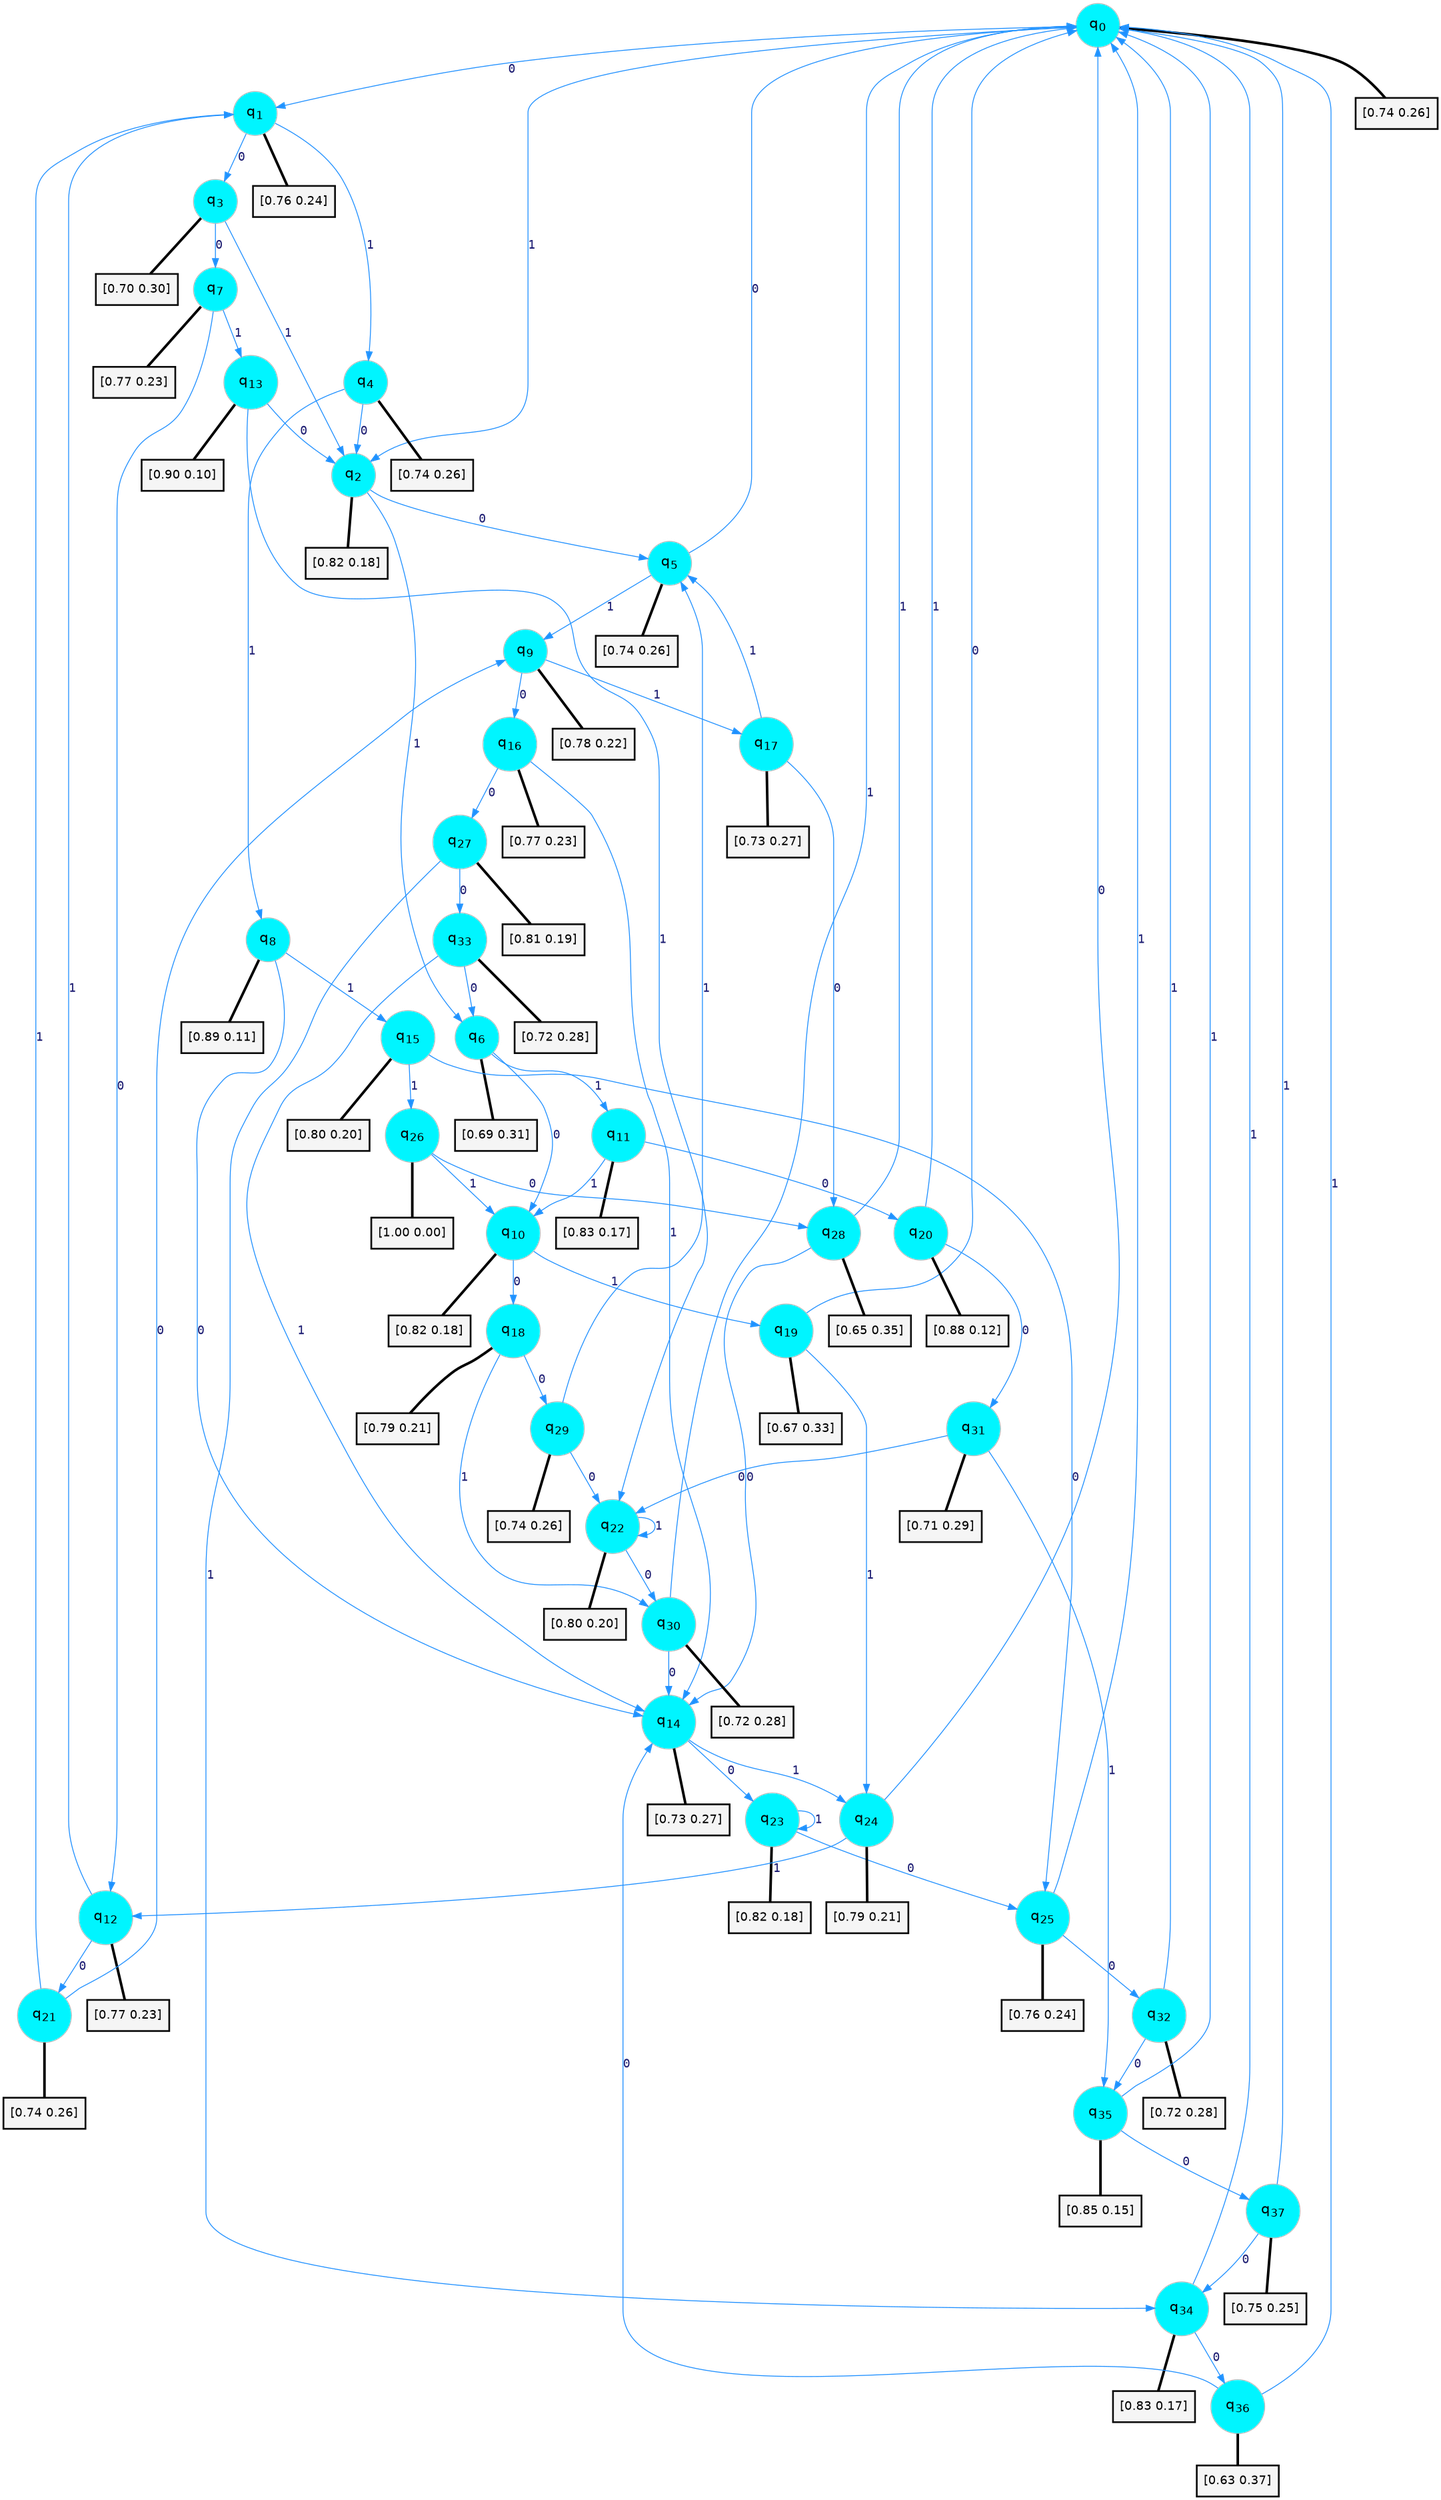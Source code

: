 digraph G {
graph [
bgcolor=transparent, dpi=300, rankdir=TD, size="40,25"];
node [
color=gray, fillcolor=turquoise1, fontcolor=black, fontname=Helvetica, fontsize=16, fontweight=bold, shape=circle, style=filled];
edge [
arrowsize=1, color=dodgerblue1, fontcolor=midnightblue, fontname=courier, fontweight=bold, penwidth=1, style=solid, weight=20];
0[label=<q<SUB>0</SUB>>];
1[label=<q<SUB>1</SUB>>];
2[label=<q<SUB>2</SUB>>];
3[label=<q<SUB>3</SUB>>];
4[label=<q<SUB>4</SUB>>];
5[label=<q<SUB>5</SUB>>];
6[label=<q<SUB>6</SUB>>];
7[label=<q<SUB>7</SUB>>];
8[label=<q<SUB>8</SUB>>];
9[label=<q<SUB>9</SUB>>];
10[label=<q<SUB>10</SUB>>];
11[label=<q<SUB>11</SUB>>];
12[label=<q<SUB>12</SUB>>];
13[label=<q<SUB>13</SUB>>];
14[label=<q<SUB>14</SUB>>];
15[label=<q<SUB>15</SUB>>];
16[label=<q<SUB>16</SUB>>];
17[label=<q<SUB>17</SUB>>];
18[label=<q<SUB>18</SUB>>];
19[label=<q<SUB>19</SUB>>];
20[label=<q<SUB>20</SUB>>];
21[label=<q<SUB>21</SUB>>];
22[label=<q<SUB>22</SUB>>];
23[label=<q<SUB>23</SUB>>];
24[label=<q<SUB>24</SUB>>];
25[label=<q<SUB>25</SUB>>];
26[label=<q<SUB>26</SUB>>];
27[label=<q<SUB>27</SUB>>];
28[label=<q<SUB>28</SUB>>];
29[label=<q<SUB>29</SUB>>];
30[label=<q<SUB>30</SUB>>];
31[label=<q<SUB>31</SUB>>];
32[label=<q<SUB>32</SUB>>];
33[label=<q<SUB>33</SUB>>];
34[label=<q<SUB>34</SUB>>];
35[label=<q<SUB>35</SUB>>];
36[label=<q<SUB>36</SUB>>];
37[label=<q<SUB>37</SUB>>];
38[label="[0.74 0.26]", shape=box,fontcolor=black, fontname=Helvetica, fontsize=14, penwidth=2, fillcolor=whitesmoke,color=black];
39[label="[0.76 0.24]", shape=box,fontcolor=black, fontname=Helvetica, fontsize=14, penwidth=2, fillcolor=whitesmoke,color=black];
40[label="[0.82 0.18]", shape=box,fontcolor=black, fontname=Helvetica, fontsize=14, penwidth=2, fillcolor=whitesmoke,color=black];
41[label="[0.70 0.30]", shape=box,fontcolor=black, fontname=Helvetica, fontsize=14, penwidth=2, fillcolor=whitesmoke,color=black];
42[label="[0.74 0.26]", shape=box,fontcolor=black, fontname=Helvetica, fontsize=14, penwidth=2, fillcolor=whitesmoke,color=black];
43[label="[0.74 0.26]", shape=box,fontcolor=black, fontname=Helvetica, fontsize=14, penwidth=2, fillcolor=whitesmoke,color=black];
44[label="[0.69 0.31]", shape=box,fontcolor=black, fontname=Helvetica, fontsize=14, penwidth=2, fillcolor=whitesmoke,color=black];
45[label="[0.77 0.23]", shape=box,fontcolor=black, fontname=Helvetica, fontsize=14, penwidth=2, fillcolor=whitesmoke,color=black];
46[label="[0.89 0.11]", shape=box,fontcolor=black, fontname=Helvetica, fontsize=14, penwidth=2, fillcolor=whitesmoke,color=black];
47[label="[0.78 0.22]", shape=box,fontcolor=black, fontname=Helvetica, fontsize=14, penwidth=2, fillcolor=whitesmoke,color=black];
48[label="[0.82 0.18]", shape=box,fontcolor=black, fontname=Helvetica, fontsize=14, penwidth=2, fillcolor=whitesmoke,color=black];
49[label="[0.83 0.17]", shape=box,fontcolor=black, fontname=Helvetica, fontsize=14, penwidth=2, fillcolor=whitesmoke,color=black];
50[label="[0.77 0.23]", shape=box,fontcolor=black, fontname=Helvetica, fontsize=14, penwidth=2, fillcolor=whitesmoke,color=black];
51[label="[0.90 0.10]", shape=box,fontcolor=black, fontname=Helvetica, fontsize=14, penwidth=2, fillcolor=whitesmoke,color=black];
52[label="[0.73 0.27]", shape=box,fontcolor=black, fontname=Helvetica, fontsize=14, penwidth=2, fillcolor=whitesmoke,color=black];
53[label="[0.80 0.20]", shape=box,fontcolor=black, fontname=Helvetica, fontsize=14, penwidth=2, fillcolor=whitesmoke,color=black];
54[label="[0.77 0.23]", shape=box,fontcolor=black, fontname=Helvetica, fontsize=14, penwidth=2, fillcolor=whitesmoke,color=black];
55[label="[0.73 0.27]", shape=box,fontcolor=black, fontname=Helvetica, fontsize=14, penwidth=2, fillcolor=whitesmoke,color=black];
56[label="[0.79 0.21]", shape=box,fontcolor=black, fontname=Helvetica, fontsize=14, penwidth=2, fillcolor=whitesmoke,color=black];
57[label="[0.67 0.33]", shape=box,fontcolor=black, fontname=Helvetica, fontsize=14, penwidth=2, fillcolor=whitesmoke,color=black];
58[label="[0.88 0.12]", shape=box,fontcolor=black, fontname=Helvetica, fontsize=14, penwidth=2, fillcolor=whitesmoke,color=black];
59[label="[0.74 0.26]", shape=box,fontcolor=black, fontname=Helvetica, fontsize=14, penwidth=2, fillcolor=whitesmoke,color=black];
60[label="[0.80 0.20]", shape=box,fontcolor=black, fontname=Helvetica, fontsize=14, penwidth=2, fillcolor=whitesmoke,color=black];
61[label="[0.82 0.18]", shape=box,fontcolor=black, fontname=Helvetica, fontsize=14, penwidth=2, fillcolor=whitesmoke,color=black];
62[label="[0.79 0.21]", shape=box,fontcolor=black, fontname=Helvetica, fontsize=14, penwidth=2, fillcolor=whitesmoke,color=black];
63[label="[0.76 0.24]", shape=box,fontcolor=black, fontname=Helvetica, fontsize=14, penwidth=2, fillcolor=whitesmoke,color=black];
64[label="[1.00 0.00]", shape=box,fontcolor=black, fontname=Helvetica, fontsize=14, penwidth=2, fillcolor=whitesmoke,color=black];
65[label="[0.81 0.19]", shape=box,fontcolor=black, fontname=Helvetica, fontsize=14, penwidth=2, fillcolor=whitesmoke,color=black];
66[label="[0.65 0.35]", shape=box,fontcolor=black, fontname=Helvetica, fontsize=14, penwidth=2, fillcolor=whitesmoke,color=black];
67[label="[0.74 0.26]", shape=box,fontcolor=black, fontname=Helvetica, fontsize=14, penwidth=2, fillcolor=whitesmoke,color=black];
68[label="[0.72 0.28]", shape=box,fontcolor=black, fontname=Helvetica, fontsize=14, penwidth=2, fillcolor=whitesmoke,color=black];
69[label="[0.71 0.29]", shape=box,fontcolor=black, fontname=Helvetica, fontsize=14, penwidth=2, fillcolor=whitesmoke,color=black];
70[label="[0.72 0.28]", shape=box,fontcolor=black, fontname=Helvetica, fontsize=14, penwidth=2, fillcolor=whitesmoke,color=black];
71[label="[0.72 0.28]", shape=box,fontcolor=black, fontname=Helvetica, fontsize=14, penwidth=2, fillcolor=whitesmoke,color=black];
72[label="[0.83 0.17]", shape=box,fontcolor=black, fontname=Helvetica, fontsize=14, penwidth=2, fillcolor=whitesmoke,color=black];
73[label="[0.85 0.15]", shape=box,fontcolor=black, fontname=Helvetica, fontsize=14, penwidth=2, fillcolor=whitesmoke,color=black];
74[label="[0.63 0.37]", shape=box,fontcolor=black, fontname=Helvetica, fontsize=14, penwidth=2, fillcolor=whitesmoke,color=black];
75[label="[0.75 0.25]", shape=box,fontcolor=black, fontname=Helvetica, fontsize=14, penwidth=2, fillcolor=whitesmoke,color=black];
0->1 [label=0];
0->2 [label=1];
0->38 [arrowhead=none, penwidth=3,color=black];
1->3 [label=0];
1->4 [label=1];
1->39 [arrowhead=none, penwidth=3,color=black];
2->5 [label=0];
2->6 [label=1];
2->40 [arrowhead=none, penwidth=3,color=black];
3->7 [label=0];
3->2 [label=1];
3->41 [arrowhead=none, penwidth=3,color=black];
4->2 [label=0];
4->8 [label=1];
4->42 [arrowhead=none, penwidth=3,color=black];
5->0 [label=0];
5->9 [label=1];
5->43 [arrowhead=none, penwidth=3,color=black];
6->10 [label=0];
6->11 [label=1];
6->44 [arrowhead=none, penwidth=3,color=black];
7->12 [label=0];
7->13 [label=1];
7->45 [arrowhead=none, penwidth=3,color=black];
8->14 [label=0];
8->15 [label=1];
8->46 [arrowhead=none, penwidth=3,color=black];
9->16 [label=0];
9->17 [label=1];
9->47 [arrowhead=none, penwidth=3,color=black];
10->18 [label=0];
10->19 [label=1];
10->48 [arrowhead=none, penwidth=3,color=black];
11->20 [label=0];
11->10 [label=1];
11->49 [arrowhead=none, penwidth=3,color=black];
12->21 [label=0];
12->1 [label=1];
12->50 [arrowhead=none, penwidth=3,color=black];
13->2 [label=0];
13->22 [label=1];
13->51 [arrowhead=none, penwidth=3,color=black];
14->23 [label=0];
14->24 [label=1];
14->52 [arrowhead=none, penwidth=3,color=black];
15->25 [label=0];
15->26 [label=1];
15->53 [arrowhead=none, penwidth=3,color=black];
16->27 [label=0];
16->14 [label=1];
16->54 [arrowhead=none, penwidth=3,color=black];
17->28 [label=0];
17->5 [label=1];
17->55 [arrowhead=none, penwidth=3,color=black];
18->29 [label=0];
18->30 [label=1];
18->56 [arrowhead=none, penwidth=3,color=black];
19->0 [label=0];
19->24 [label=1];
19->57 [arrowhead=none, penwidth=3,color=black];
20->31 [label=0];
20->0 [label=1];
20->58 [arrowhead=none, penwidth=3,color=black];
21->9 [label=0];
21->1 [label=1];
21->59 [arrowhead=none, penwidth=3,color=black];
22->30 [label=0];
22->22 [label=1];
22->60 [arrowhead=none, penwidth=3,color=black];
23->25 [label=0];
23->23 [label=1];
23->61 [arrowhead=none, penwidth=3,color=black];
24->0 [label=0];
24->12 [label=1];
24->62 [arrowhead=none, penwidth=3,color=black];
25->32 [label=0];
25->0 [label=1];
25->63 [arrowhead=none, penwidth=3,color=black];
26->28 [label=0];
26->10 [label=1];
26->64 [arrowhead=none, penwidth=3,color=black];
27->33 [label=0];
27->34 [label=1];
27->65 [arrowhead=none, penwidth=3,color=black];
28->14 [label=0];
28->0 [label=1];
28->66 [arrowhead=none, penwidth=3,color=black];
29->22 [label=0];
29->5 [label=1];
29->67 [arrowhead=none, penwidth=3,color=black];
30->14 [label=0];
30->0 [label=1];
30->68 [arrowhead=none, penwidth=3,color=black];
31->22 [label=0];
31->35 [label=1];
31->69 [arrowhead=none, penwidth=3,color=black];
32->35 [label=0];
32->0 [label=1];
32->70 [arrowhead=none, penwidth=3,color=black];
33->6 [label=0];
33->14 [label=1];
33->71 [arrowhead=none, penwidth=3,color=black];
34->36 [label=0];
34->0 [label=1];
34->72 [arrowhead=none, penwidth=3,color=black];
35->37 [label=0];
35->0 [label=1];
35->73 [arrowhead=none, penwidth=3,color=black];
36->14 [label=0];
36->0 [label=1];
36->74 [arrowhead=none, penwidth=3,color=black];
37->34 [label=0];
37->0 [label=1];
37->75 [arrowhead=none, penwidth=3,color=black];
}
